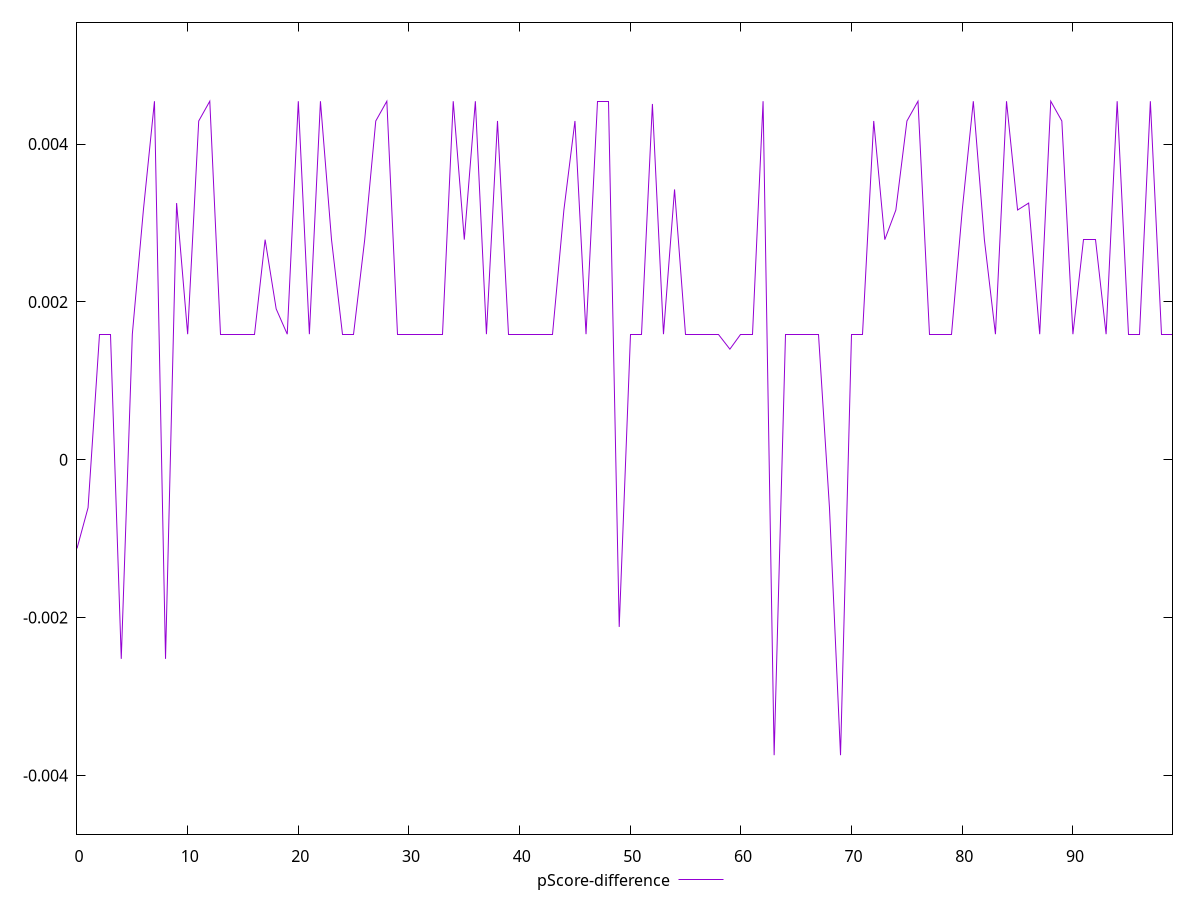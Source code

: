 reset

$pScoreDifference <<EOF
0 -0.001124313563161266
1 -0.0006073573260138958
2 0.0015906045438749128
3 0.0015906045438749128
4 -0.0025228769097088537
5 0.0015906045438749128
6 0.0031641676942290205
7 0.004542675850018968
8 -0.0025228769097088537
9 0.0032521211570840647
10 0.0015906045438749128
11 0.004292082793927232
12 0.004542675850018968
13 0.0015906045438749128
14 0.0015906045438749128
15 0.0015906045438749128
16 0.0015906045438749128
17 0.002788771047105454
18 0.0019109261066400825
19 0.0015906045438749128
20 0.004542675850018968
21 0.0015906045438749128
22 0.004542675850018968
23 0.002788771047105454
24 0.0015906045438749128
25 0.0015906045438749128
26 0.002788771047105454
27 0.004292082793927232
28 0.004542675850018968
29 0.0015906045438749128
30 0.0015906045438749128
31 0.0015906045438749128
32 0.0015906045438749128
33 0.0015906045438749128
34 0.004542675850018968
35 0.002788771047105454
36 0.004542675850018968
37 0.0015906045438749128
38 0.004292082793927232
39 0.0015906045438749128
40 0.0015906045438749128
41 0.0015906045438749128
42 0.0015906045438749128
43 0.0015906045438749128
44 0.0031641676942290205
45 0.004292082793927232
46 0.0015906045438749128
47 0.004542675850018968
48 0.004542675850018968
49 -0.0021185731800882728
50 0.0015906045438749128
51 0.0015906045438749128
52 0.0045077330319387605
53 0.0015906045438749128
54 0.0034250563607062245
55 0.0015906045438749128
56 0.0015906045438749128
57 0.0015906045438749128
58 0.0015906045438749128
59 0.0014010387843929224
60 0.0015906045438749128
61 0.0015906045438749128
62 0.004542675850018968
63 -0.0037440818712487223
64 0.0015906045438749128
65 0.0015906045438749128
66 0.0015906045438749128
67 0.0015906045438749128
68 -0.0006073573260138958
69 -0.0037440818712487223
70 0.0015906045438749128
71 0.0015906045438749128
72 0.004292082793927232
73 0.002788771047105454
74 0.0031641676942290205
75 0.004292082793927232
76 0.004542675850018968
77 0.0015906045438749128
78 0.0015906045438749128
79 0.0015906045438749128
80 0.0031641676942290205
81 0.004542675850018968
82 0.002788771047105454
83 0.0015906045438749128
84 0.004542675850018968
85 0.0031641676942290205
86 0.0032521211570840647
87 0.0015906045438749128
88 0.004542675850018968
89 0.004292082793927232
90 0.0015906045438749128
91 0.002788771047105454
92 0.002788771047105454
93 0.0015906045438749128
94 0.004542675850018968
95 0.0015906045438749128
96 0.0015906045438749128
97 0.004542675850018968
98 0.0015906045438749128
99 0.0015906045438749128
EOF

set key outside below
set xrange [0:99]
set yrange [-0.004744081871248722:0.005542675850018968]
set trange [-0.004744081871248722:0.005542675850018968]
set terminal svg size 640, 500 enhanced background rgb 'white'
set output "report_00026_2021-02-22T21:38:55.199Z/cumulative-layout-shift/samples/pages+cached+noadtech/pScore-difference/values.svg"

plot $pScoreDifference title "pScore-difference" with line

reset
